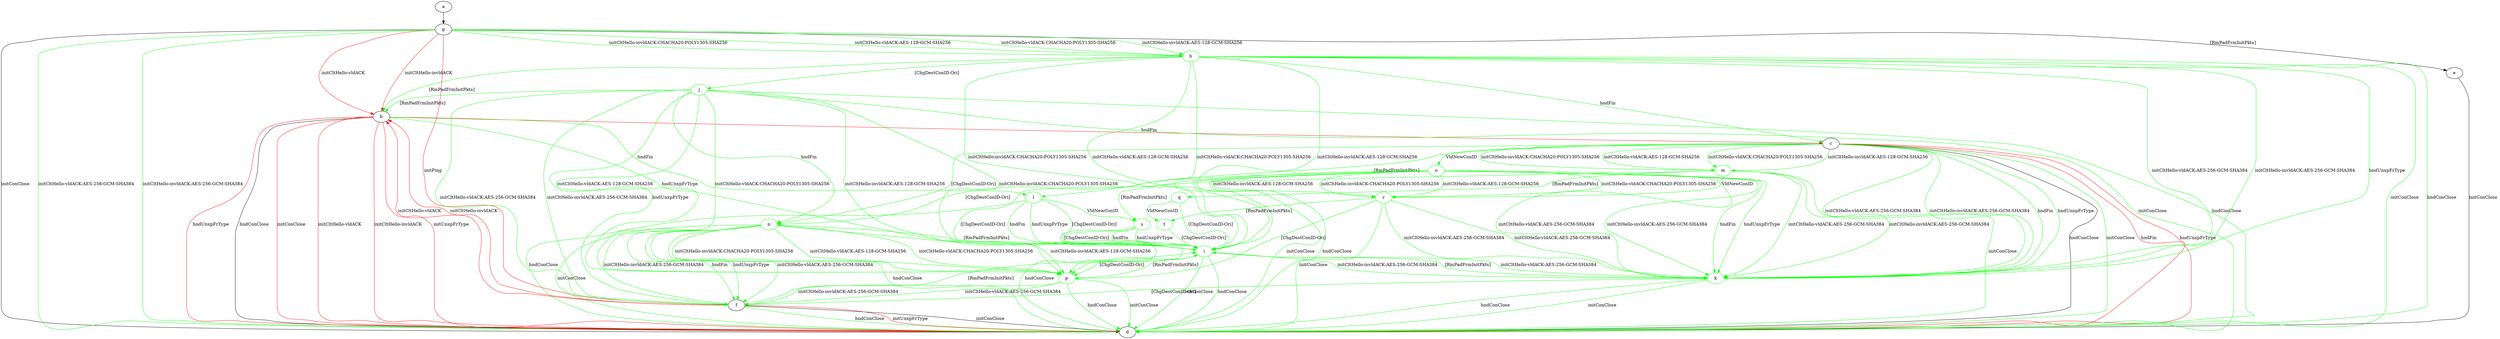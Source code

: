 digraph "" {
	a -> g	[key=0];
	b -> c	[key=0,
		color=red,
		label="hndFin "];
	b -> d	[key=0,
		label="hndConClose "];
	b -> d	[key=1,
		color=red,
		label="initConClose "];
	b -> d	[key=2,
		color=red,
		label="initCltHello-vldACK "];
	b -> d	[key=3,
		color=red,
		label="initCltHello-invldACK "];
	b -> d	[key=4,
		color=red,
		label="initUnxpFrType "];
	b -> d	[key=5,
		color=red,
		label="hndUnxpFrType "];
	i	[color=green];
	b -> i	[key=0,
		color=green,
		label="hndUnxpFrType "];
	l	[color=green];
	b -> l	[key=0,
		color=green,
		label="hndFin "];
	c -> d	[key=0,
		label="hndConClose "];
	c -> d	[key=1,
		color=green,
		label="initConClose "];
	c -> d	[key=2,
		color=red,
		label="hndFin "];
	c -> d	[key=3,
		color=red,
		label="hndUnxpFrType "];
	k	[color=green];
	c -> k	[key=0,
		color=green,
		label="initCltHello-vldACK:AES-256-GCM-SHA384 "];
	c -> k	[key=1,
		color=green,
		label="initCltHello-invldACK:AES-256-GCM-SHA384 "];
	c -> k	[key=2,
		color=green,
		label="hndFin "];
	c -> k	[key=3,
		color=green,
		label="hndUnxpFrType "];
	c -> l	[key=0,
		color=green,
		label="[RmPadFrmInitPkts] "];
	m	[color=green];
	c -> m	[key=0,
		color=green,
		label="initCltHello-vldACK:AES-128-GCM-SHA256 "];
	c -> m	[key=1,
		color=green,
		label="initCltHello-vldACK:CHACHA20-POLY1305-SHA256 "];
	c -> m	[key=2,
		color=green,
		label="initCltHello-invldACK:AES-128-GCM-SHA256 "];
	c -> m	[key=3,
		color=green,
		label="initCltHello-invldACK:CHACHA20-POLY1305-SHA256 "];
	n	[color=green];
	c -> n	[key=0,
		color=green,
		label="[ChgDestConID-Ori] "];
	o	[color=green];
	c -> o	[key=0,
		color=green,
		label="VldNewConID "];
	e -> d	[key=0,
		label="initConClose "];
	f -> b	[key=0,
		color=red,
		label="initCltHello-vldACK "];
	f -> b	[key=1,
		color=red,
		label="initCltHello-invldACK "];
	f -> d	[key=0,
		label="initConClose "];
	f -> d	[key=1,
		color=green,
		label="hndConClose "];
	f -> d	[key=2,
		color=red,
		label="initUnxpFrType "];
	f -> i	[key=0,
		color=green,
		label="[RmPadFrmInitPkts] "];
	g -> b	[key=0,
		color=red,
		label="initCltHello-vldACK "];
	g -> b	[key=1,
		color=red,
		label="initCltHello-invldACK "];
	g -> d	[key=0,
		label="initConClose "];
	g -> d	[key=1,
		color=green,
		label="initCltHello-vldACK:AES-256-GCM-SHA384 "];
	g -> d	[key=2,
		color=green,
		label="initCltHello-invldACK:AES-256-GCM-SHA384 "];
	g -> e	[key=0,
		label="[RmPadFrmInitPkts] "];
	g -> f	[key=0,
		color=red,
		label="initPing "];
	h	[color=green];
	g -> h	[key=0,
		color=green,
		label="initCltHello-vldACK:AES-128-GCM-SHA256 "];
	g -> h	[key=1,
		color=green,
		label="initCltHello-vldACK:CHACHA20-POLY1305-SHA256 "];
	g -> h	[key=2,
		color=green,
		label="initCltHello-invldACK:AES-128-GCM-SHA256 "];
	g -> h	[key=3,
		color=green,
		label="initCltHello-invldACK:CHACHA20-POLY1305-SHA256 "];
	h -> b	[key=0,
		color=green,
		label="[RmPadFrmInitPkts] "];
	h -> c	[key=0,
		color=green,
		label="hndFin "];
	h -> d	[key=0,
		color=green,
		label="initConClose "];
	h -> d	[key=1,
		color=green,
		label="hndConClose "];
	h -> i	[key=0,
		color=green,
		label="initCltHello-vldACK:AES-128-GCM-SHA256 "];
	h -> i	[key=1,
		color=green,
		label="initCltHello-vldACK:CHACHA20-POLY1305-SHA256 "];
	h -> i	[key=2,
		color=green,
		label="initCltHello-invldACK:AES-128-GCM-SHA256 "];
	h -> i	[key=3,
		color=green,
		label="initCltHello-invldACK:CHACHA20-POLY1305-SHA256 "];
	j	[color=green];
	h -> j	[key=0,
		color=green,
		label="[ChgDestConID-Ori] "];
	h -> k	[key=0,
		color=green,
		label="initCltHello-vldACK:AES-256-GCM-SHA384 "];
	h -> k	[key=1,
		color=green,
		label="initCltHello-invldACK:AES-256-GCM-SHA384 "];
	h -> k	[key=2,
		color=green,
		label="hndUnxpFrType "];
	i -> d	[key=0,
		color=green,
		label="initConClose "];
	i -> d	[key=1,
		color=green,
		label="hndConClose "];
	i -> k	[key=0,
		color=green,
		label="initCltHello-vldACK:AES-256-GCM-SHA384 "];
	i -> k	[key=1,
		color=green,
		label="initCltHello-invldACK:AES-256-GCM-SHA384 "];
	p	[color=green];
	i -> p	[key=0,
		color=green,
		label="[ChgDestConID-Ori] "];
	j -> b	[key=0,
		color=green,
		label="[RmPadFrmInitPkts] "];
	j -> d	[key=0,
		color=green,
		label="initConClose "];
	j -> d	[key=1,
		color=green,
		label="hndConClose "];
	j -> f	[key=0,
		color=green,
		label="initCltHello-vldACK:AES-256-GCM-SHA384 "];
	j -> f	[key=1,
		color=green,
		label="initCltHello-invldACK:AES-256-GCM-SHA384 "];
	j -> f	[key=2,
		color=green,
		label="hndUnxpFrType "];
	j -> n	[key=0,
		color=green,
		label="hndFin "];
	j -> p	[key=0,
		color=green,
		label="initCltHello-vldACK:AES-128-GCM-SHA256 "];
	j -> p	[key=1,
		color=green,
		label="initCltHello-vldACK:CHACHA20-POLY1305-SHA256 "];
	j -> p	[key=2,
		color=green,
		label="initCltHello-invldACK:AES-128-GCM-SHA256 "];
	j -> p	[key=3,
		color=green,
		label="initCltHello-invldACK:CHACHA20-POLY1305-SHA256 "];
	k -> d	[key=0,
		color=green,
		label="initConClose "];
	k -> d	[key=1,
		color=green,
		label="hndConClose "];
	k -> f	[key=0,
		color=green,
		label="[ChgDestConID-Ori] "];
	k -> i	[key=0,
		color=green,
		label="[RmPadFrmInitPkts] "];
	l -> d	[key=0,
		color=green,
		label="hndConClose "];
	l -> i	[key=0,
		color=green,
		label="hndFin "];
	l -> i	[key=1,
		color=green,
		label="hndUnxpFrType "];
	l -> i	[key=2,
		color=green,
		label="[ChgDestConID-Ori] "];
	s	[color=green];
	l -> s	[key=0,
		color=green,
		label="VldNewConID "];
	m -> d	[key=0,
		color=green,
		label="initConClose "];
	m -> k	[key=0,
		color=green,
		label="initCltHello-vldACK:AES-256-GCM-SHA384 "];
	m -> k	[key=1,
		color=green,
		label="initCltHello-invldACK:AES-256-GCM-SHA384 "];
	m -> p	[key=0,
		color=green,
		label="[ChgDestConID-Ori] "];
	q	[color=green];
	m -> q	[key=0,
		color=green,
		label="[RmPadFrmInitPkts] "];
	r	[color=green];
	m -> r	[key=0,
		color=green,
		label="VldNewConID "];
	n -> d	[key=0,
		color=green,
		label="initConClose "];
	n -> d	[key=1,
		color=green,
		label="hndConClose "];
	n -> f	[key=0,
		color=green,
		label="initCltHello-vldACK:AES-256-GCM-SHA384 "];
	n -> f	[key=1,
		color=green,
		label="initCltHello-invldACK:AES-256-GCM-SHA384 "];
	n -> f	[key=2,
		color=green,
		label="hndFin "];
	n -> f	[key=3,
		color=green,
		label="hndUnxpFrType "];
	n -> i	[key=0,
		color=green,
		label="[RmPadFrmInitPkts] "];
	n -> p	[key=0,
		color=green,
		label="initCltHello-vldACK:AES-128-GCM-SHA256 "];
	n -> p	[key=1,
		color=green,
		label="initCltHello-vldACK:CHACHA20-POLY1305-SHA256 "];
	n -> p	[key=2,
		color=green,
		label="initCltHello-invldACK:AES-128-GCM-SHA256 "];
	n -> p	[key=3,
		color=green,
		label="initCltHello-invldACK:CHACHA20-POLY1305-SHA256 "];
	o -> d	[key=0,
		color=green,
		label="initConClose "];
	o -> d	[key=1,
		color=green,
		label="hndConClose "];
	o -> k	[key=0,
		color=green,
		label="initCltHello-vldACK:AES-256-GCM-SHA384 "];
	o -> k	[key=1,
		color=green,
		label="initCltHello-invldACK:AES-256-GCM-SHA384 "];
	o -> k	[key=2,
		color=green,
		label="hndFin "];
	o -> k	[key=3,
		color=green,
		label="hndUnxpFrType "];
	o -> n	[key=0,
		color=green,
		label="[ChgDestConID-Ori] "];
	o -> r	[key=0,
		color=green,
		label="initCltHello-vldACK:AES-128-GCM-SHA256 "];
	o -> r	[key=1,
		color=green,
		label="initCltHello-vldACK:CHACHA20-POLY1305-SHA256 "];
	o -> r	[key=2,
		color=green,
		label="initCltHello-invldACK:AES-128-GCM-SHA256 "];
	o -> r	[key=3,
		color=green,
		label="initCltHello-invldACK:CHACHA20-POLY1305-SHA256 "];
	o -> s	[key=0,
		color=green,
		label="[RmPadFrmInitPkts] "];
	p -> d	[key=0,
		color=green,
		label="initConClose "];
	p -> d	[key=1,
		color=green,
		label="hndConClose "];
	p -> f	[key=0,
		color=green,
		label="initCltHello-vldACK:AES-256-GCM-SHA384 "];
	p -> f	[key=1,
		color=green,
		label="initCltHello-invldACK:AES-256-GCM-SHA384 "];
	p -> i	[key=0,
		color=green,
		label="[RmPadFrmInitPkts] "];
	q -> i	[key=0,
		color=green,
		label="[ChgDestConID-Ori] "];
	t	[color=green];
	q -> t	[key=0,
		color=green,
		label="VldNewConID "];
	r -> d	[key=0,
		color=green,
		label="initConClose "];
	r -> k	[key=0,
		color=green,
		label="initCltHello-vldACK:AES-256-GCM-SHA384 "];
	r -> k	[key=1,
		color=green,
		label="initCltHello-invldACK:AES-256-GCM-SHA384 "];
	r -> p	[key=0,
		color=green,
		label="[ChgDestConID-Ori] "];
	r -> t	[key=0,
		color=green,
		label="[RmPadFrmInitPkts] "];
	s -> d	[key=0,
		color=green,
		label="hndConClose "];
	s -> i	[key=0,
		color=green,
		label="hndFin "];
	s -> i	[key=1,
		color=green,
		label="hndUnxpFrType "];
	s -> i	[key=2,
		color=green,
		label="[ChgDestConID-Ori] "];
	t -> i	[key=0,
		color=green,
		label="[ChgDestConID-Ori] "];
}
